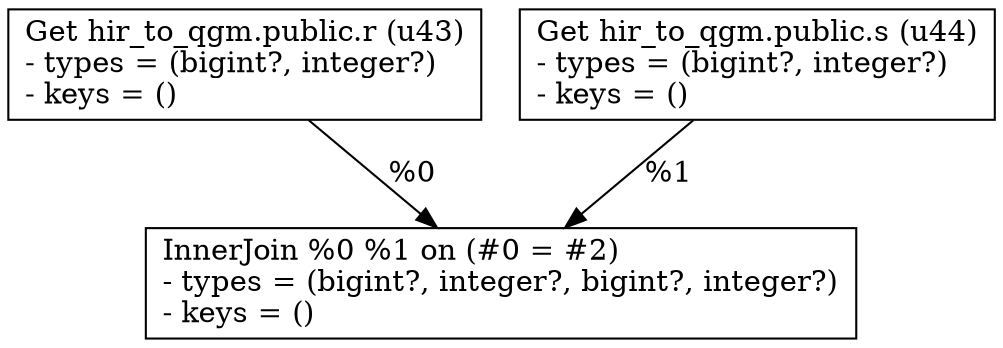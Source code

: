 digraph G {
    node0 [shape = record, label="Get hir_to_qgm.public.r (u43)\l- types = (bigint?, integer?)\l- keys = ()\l"]
    node1 [shape = record, label="Get hir_to_qgm.public.s (u44)\l- types = (bigint?, integer?)\l- keys = ()\l"]
    node2 [shape = record, label="InnerJoin %0 %1 on (#0 = #2)\l- types = (bigint?, integer?, bigint?, integer?)\l- keys = ()\l"]
    node1 -> node2 [label = "%1\l"]
    node0 -> node2 [label = "%0\l"]
}
